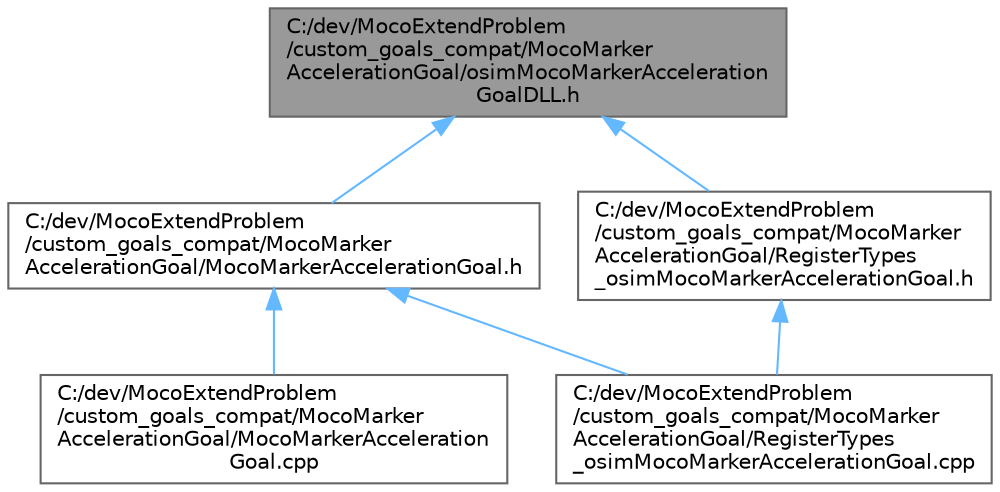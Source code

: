 digraph "C:/dev/MocoExtendProblem/custom_goals_compat/MocoMarkerAccelerationGoal/osimMocoMarkerAccelerationGoalDLL.h"
{
 // LATEX_PDF_SIZE
  bgcolor="transparent";
  edge [fontname=Helvetica,fontsize=10,labelfontname=Helvetica,labelfontsize=10];
  node [fontname=Helvetica,fontsize=10,shape=box,height=0.2,width=0.4];
  Node1 [id="Node000001",label="C:/dev/MocoExtendProblem\l/custom_goals_compat/MocoMarker\lAccelerationGoal/osimMocoMarkerAcceleration\lGoalDLL.h",height=0.2,width=0.4,color="gray40", fillcolor="grey60", style="filled", fontcolor="black",tooltip=" "];
  Node1 -> Node2 [id="edge1_Node000001_Node000002",dir="back",color="steelblue1",style="solid",tooltip=" "];
  Node2 [id="Node000002",label="C:/dev/MocoExtendProblem\l/custom_goals_compat/MocoMarker\lAccelerationGoal/MocoMarkerAccelerationGoal.h",height=0.2,width=0.4,color="grey40", fillcolor="white", style="filled",URL="$compat_2_moco_marker_acceleration_goal_2_moco_marker_acceleration_goal_8h.html",tooltip=" "];
  Node2 -> Node3 [id="edge2_Node000002_Node000003",dir="back",color="steelblue1",style="solid",tooltip=" "];
  Node3 [id="Node000003",label="C:/dev/MocoExtendProblem\l/custom_goals_compat/MocoMarker\lAccelerationGoal/MocoMarkerAcceleration\lGoal.cpp",height=0.2,width=0.4,color="grey40", fillcolor="white", style="filled",URL="$compat_2_moco_marker_acceleration_goal_2_moco_marker_acceleration_goal_8cpp.html",tooltip=" "];
  Node2 -> Node4 [id="edge3_Node000002_Node000004",dir="back",color="steelblue1",style="solid",tooltip=" "];
  Node4 [id="Node000004",label="C:/dev/MocoExtendProblem\l/custom_goals_compat/MocoMarker\lAccelerationGoal/RegisterTypes\l_osimMocoMarkerAccelerationGoal.cpp",height=0.2,width=0.4,color="grey40", fillcolor="white", style="filled",URL="$compat_2_moco_marker_acceleration_goal_2_register_types__osim_moco_marker_acceleration_goal_8cpp.html",tooltip=" "];
  Node1 -> Node5 [id="edge4_Node000001_Node000005",dir="back",color="steelblue1",style="solid",tooltip=" "];
  Node5 [id="Node000005",label="C:/dev/MocoExtendProblem\l/custom_goals_compat/MocoMarker\lAccelerationGoal/RegisterTypes\l_osimMocoMarkerAccelerationGoal.h",height=0.2,width=0.4,color="grey40", fillcolor="white", style="filled",URL="$compat_2_moco_marker_acceleration_goal_2_register_types__osim_moco_marker_acceleration_goal_8h.html",tooltip=" "];
  Node5 -> Node4 [id="edge5_Node000005_Node000004",dir="back",color="steelblue1",style="solid",tooltip=" "];
}
